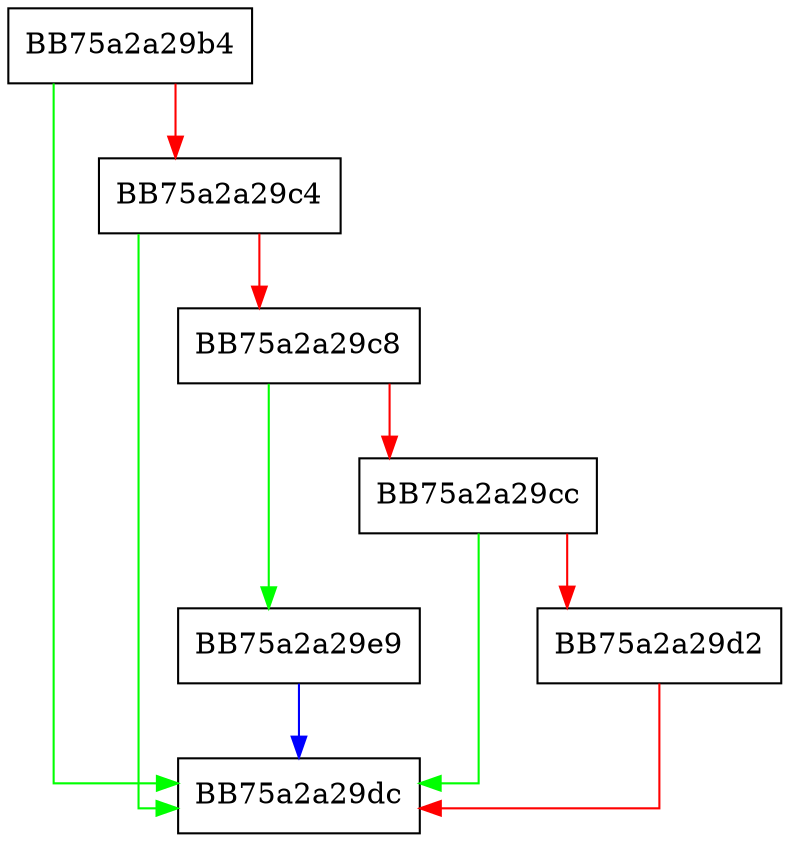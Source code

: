 digraph pagerUnlockAndRollback {
  node [shape="box"];
  graph [splines=ortho];
  BB75a2a29b4 -> BB75a2a29dc [color="green"];
  BB75a2a29b4 -> BB75a2a29c4 [color="red"];
  BB75a2a29c4 -> BB75a2a29dc [color="green"];
  BB75a2a29c4 -> BB75a2a29c8 [color="red"];
  BB75a2a29c8 -> BB75a2a29e9 [color="green"];
  BB75a2a29c8 -> BB75a2a29cc [color="red"];
  BB75a2a29cc -> BB75a2a29dc [color="green"];
  BB75a2a29cc -> BB75a2a29d2 [color="red"];
  BB75a2a29d2 -> BB75a2a29dc [color="red"];
  BB75a2a29e9 -> BB75a2a29dc [color="blue"];
}